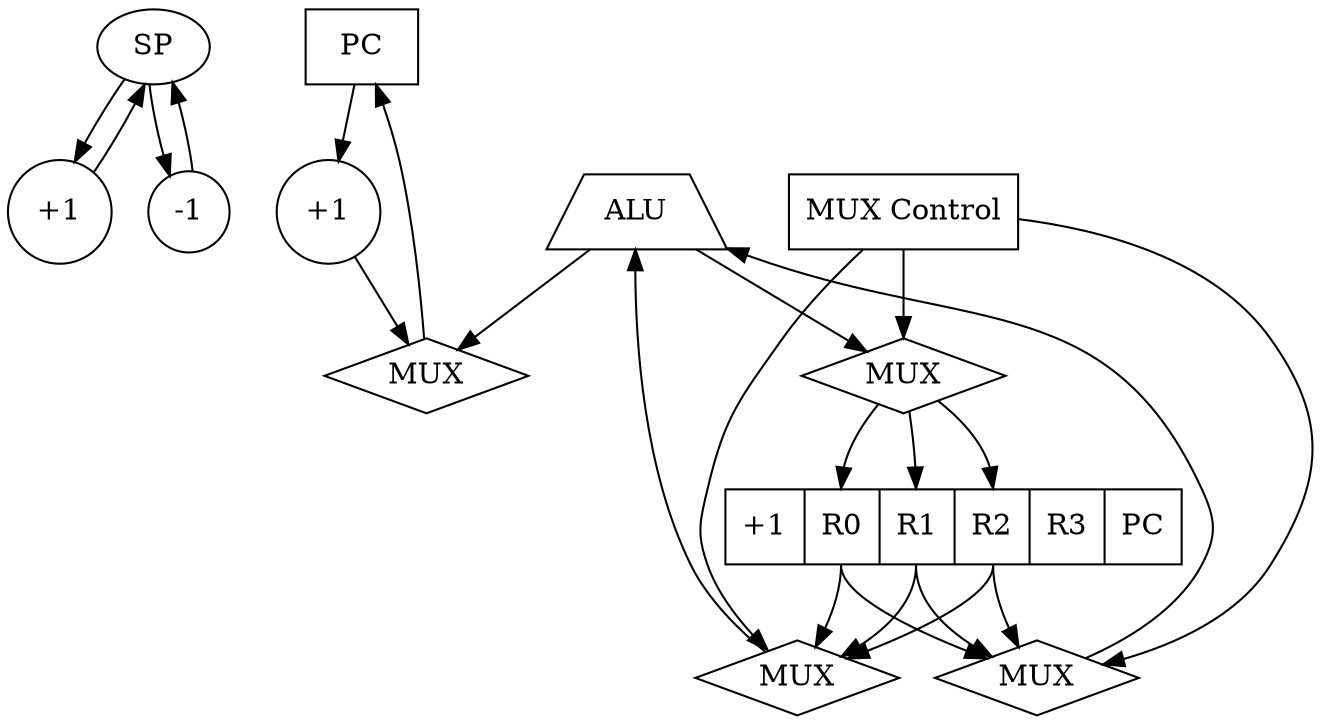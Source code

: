 digraph structs {
   # node [shape=record];
   # struct1 [label="<f0> left|<f1> mid&#92; dle|<f2> right"];
   # struct2 [label="<f0> one|<f1> two"];
   # struct3 [label="hello&#92;nworld |{ b |{c|<here> d|e}| f}| g | h"];
   # struct1:f1 -> struct2:f0;
   # struct1:f2 -> struct3:here;

   # subgraph cluster_0 {
   # style=filled;
   # color=lightgrey;
   # node [style=filled,color=white];
   # a0 -> a1 -> a2 -> a3;
   # label = "process #1";
   # }
   # 
   # subgraph cluster_1 {
   # node [style=filled];
   # b0 -> b1 -> b2 -> b3;
   # label = "process #2";
   # color=blue
   # }
   # start -> a0;
   # start -> b0;
   # a1 -> b3;
   # b2 -> a3;
   # a3 -> a0;
   # a3 -> end;
   # b3 -> end;
   # 
   # start [shape=Mdiamond];
   # end [shape=Msquare];
   
    # Stack pointer
    sp [label="SP"]
    
    sp_plus_one [shape=circle,label="+1"];
    sp -> sp_plus_one
    sp_plus_one -> sp

    sp_minus_one [shape=circle,label="-1"];
    sp -> sp_minus_one
    sp_minus_one -> sp


    # Program counter
    pc [label="PC",shape=record] 
    
    pc_plus_one [shape=circle,label="+1"]
    pc -> pc_plus_one
    pc_plus_one -> pc_in_mux


    # Registers
    regs [label="<1> +1|<R0> R0|<R1> R1|<R2> R2|<R3> R3|<PC> PC",shape=record];

    # Muxes
    reg_in_mux [label="MUX",shape=diamond]
    reg_out_mux_1 [label="MUX",shape=diamond]
    reg_out_mux_2 [label="MUX",shape=diamond]
    pc_in_mux [label="MUX",shape=diamond] 


    # Alu
    alu [label="ALU",shape=trapezium] 


    # Mux control
    mux_ctrl[label="MUX Control", shape=record]
    mux_ctrl -> reg_in_mux
    mux_ctrl -> reg_out_mux_1
    mux_ctrl -> reg_out_mux_2

    # Wiring
    reg_in_mux -> regs:R0    
    reg_in_mux -> regs:R1
    reg_in_mux -> regs:R2

    regs:R0 -> reg_out_mux_1
    regs:R1 -> reg_out_mux_1
    regs:R2 -> reg_out_mux_1
    regs:R0 -> reg_out_mux_2
    regs:R1 -> reg_out_mux_2
    regs:R2 -> reg_out_mux_2


    reg_out_mux_1 -> alu
    reg_out_mux_2 -> alu
    
    alu -> pc_in_mux
    alu -> reg_in_mux

    pc_in_mux -> pc


    # ISA



}

